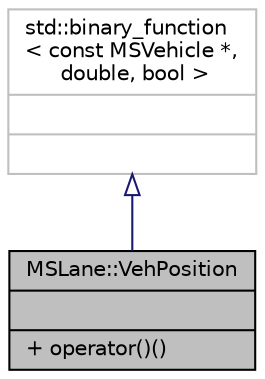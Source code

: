 digraph "MSLane::VehPosition"
{
  edge [fontname="Helvetica",fontsize="10",labelfontname="Helvetica",labelfontsize="10"];
  node [fontname="Helvetica",fontsize="10",shape=record];
  Node0 [label="{MSLane::VehPosition\n||+ operator()()\l}",height=0.2,width=0.4,color="black", fillcolor="grey75", style="filled", fontcolor="black"];
  Node1 -> Node0 [dir="back",color="midnightblue",fontsize="10",style="solid",arrowtail="onormal",fontname="Helvetica"];
  Node1 [label="{std::binary_function\l\< const MSVehicle *,\l double, bool \>\n||}",height=0.2,width=0.4,color="grey75", fillcolor="white", style="filled"];
}
